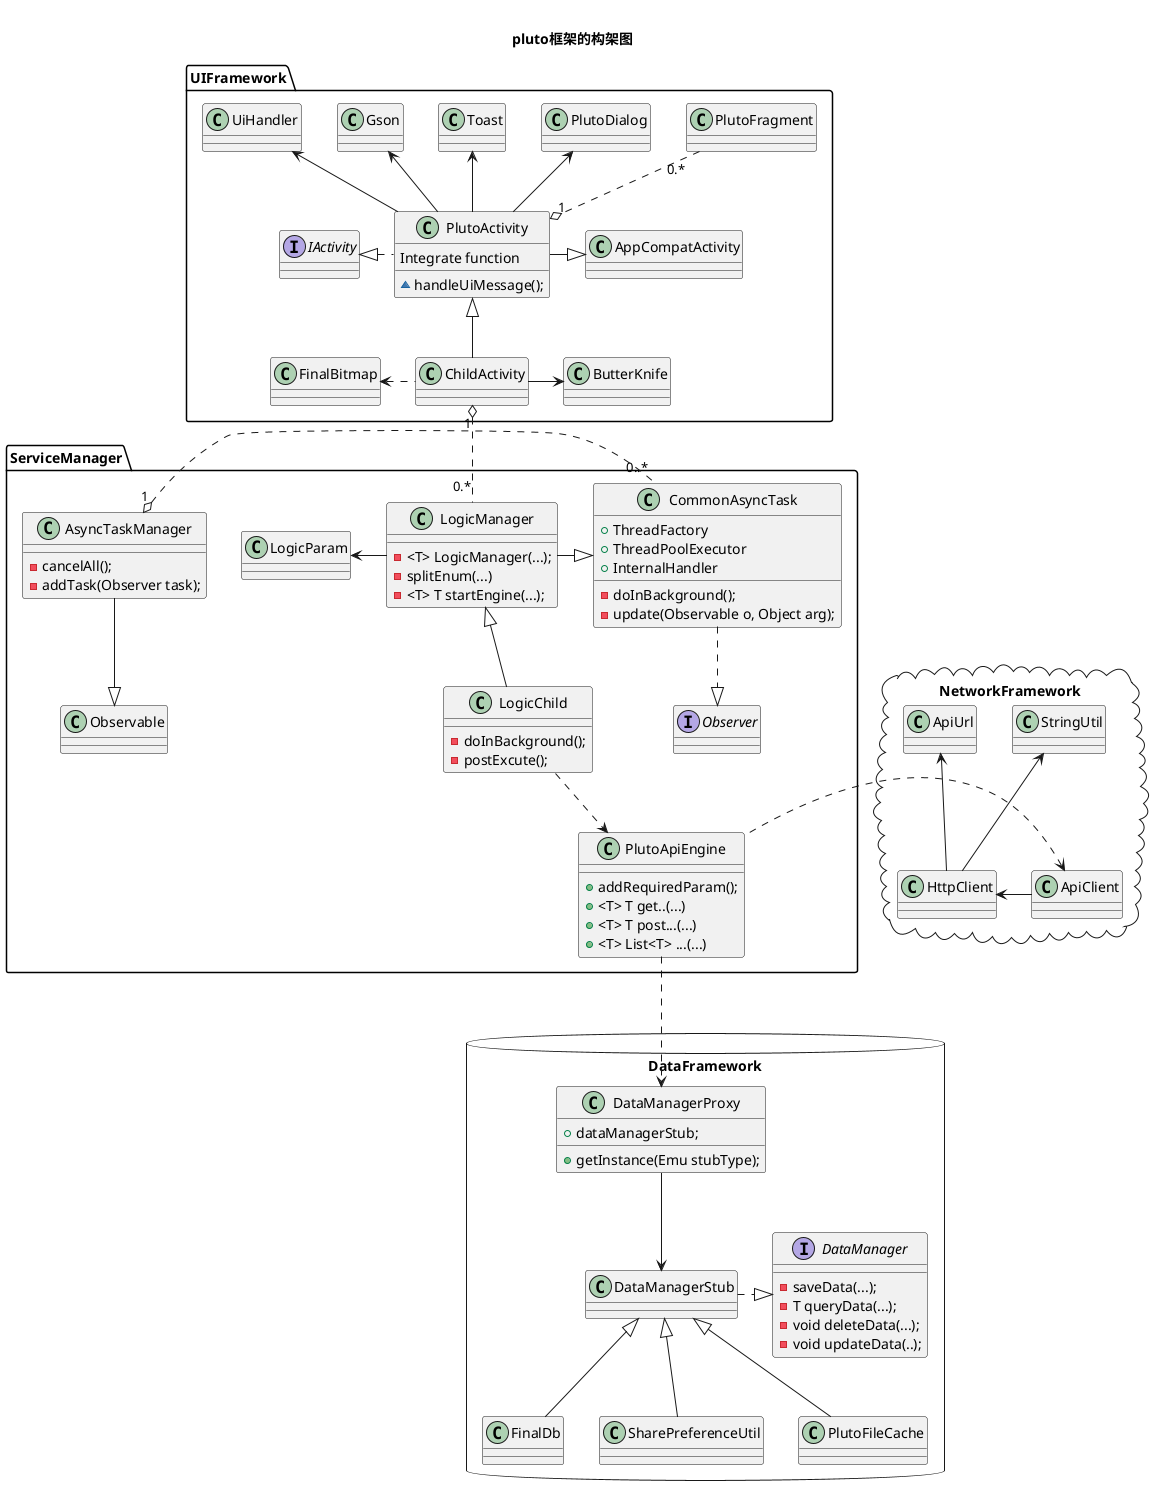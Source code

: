 @startuml
 title \npluto框架的构架图
 package NetworkFramework <<Cloud>> {
   class ApiClient
   class StringUtil
   class HttpClient
   class ApiUrl
 }
package DataFramework <<Database>> {
  interface DataManager{
    -saveData(...);
    -T queryData(...);
    -void deleteData(...);
    -void updateData(..);
  }
  class DataManagerStub
  class DataManagerProxy{
    +dataManagerStub;
    +getInstance(Emu stubType);
  }

  class FinalDb{

  }
  class SharePreferenceUtil
  class PlutoFileCache
}

package UIFramework <<Folder>> {
  class PlutoActivity{
    Integrate function
    ~handleUiMessage();
  }
  class ButterKnife
  interface IActivity
  class PlutoDialog
  class UiHandler
  class Gson
  class Toast
  class AppCompatActivity
  class ChildActivity
  class FinalBitmap
  class PlutoFragment
}

package ServiceManager <<Folder>> {
  class LogicChild{
    -doInBackground();
    -postExcute();
  }
  class CommonAsyncTask{
    +ThreadFactory
    +ThreadPoolExecutor
    +InternalHandler
    -doInBackground();
    -update(Observable o, Object arg);
  }
  class PlutoApiEngine{
    +addRequiredParam();
    +<T> T get..(...)
    +<T> T post...(...)
    +<T> List<T> ...(...)
  }
  interface Observer
  class Observable
  class AsyncTaskManager{
    -cancelAll();
    -addTask(Observer task);
  }
  class LogicManager{
    -<T> LogicManager(...);
    -splitEnum(...)
    -<T> T startEngine(...);
  }
  class LogicParam
}

 "AppCompatActivity"<|-left-"PlutoActivity"
 "PlutoActivity" .left.|>"IActivity"
 "PlutoActivity" -up->"UiHandler"
 "PlutoActivity" -up->"Gson"
 "ChildActivity" -up-|>"PlutoActivity"
 "ChildActivity" -right->"ButterKnife"
 "ChildActivity" .left->"FinalBitmap"
 "PlutoActivity" -up->"Toast"
 "PlutoActivity" -up->"PlutoDialog"
 "PlutoActivity" "1" o.up."0.*" "PlutoFragment"


 "ChildActivity"  "1" o.. "0.*" "LogicManager"
 "LogicChild"-up-|>"LogicManager"
 "LogicManager"-left->"LogicParam"
 "LogicManager"-right-|>"CommonAsyncTask"
 "CommonAsyncTask".down.|>"Observer"
 "LogicChild".down.>"PlutoApiEngine"
 "CommonAsyncTask" "0..*".left.o "1" "AsyncTaskManager"
 "AsyncTaskManager" -down-|> "Observable"

 "PlutoApiEngine"..down.>"DataManagerProxy"
 "PlutoApiEngine"..left.>"ApiClient"

 "ApiClient"-left->"HttpClient"
 "HttpClient"-up->"ApiUrl"
 "HttpClient"-up->"StringUtil"

 "DataManagerStub".right.|>"DataManager"
 "FinalDb"-up-|>"DataManagerStub"
 "SharePreferenceUtil"-up-|>"DataManagerStub"
 "PlutoFileCache"-up-|>"DataManagerStub"
 "DataManagerProxy"-->"DataManagerStub"

@enduml